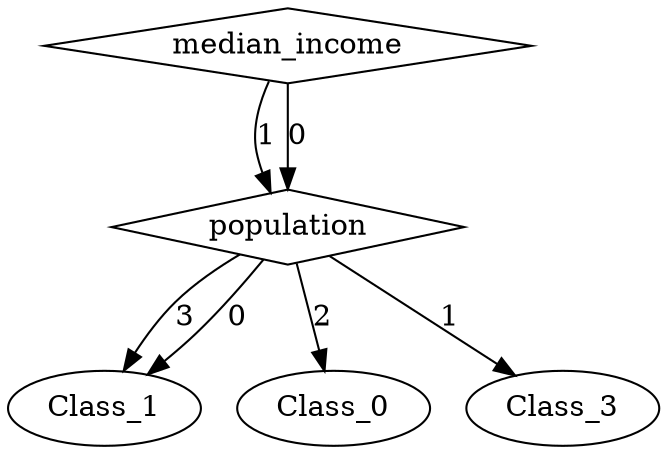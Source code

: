 digraph {
node [label=Class_1,style=""] Class_1
node [label=Class_0,style=""] Class_0
node [label=Class_3,style=""] Class_3
node [label=Class_1,style=""] Class_1
node [label=population,shape="diamond",style=""] 1
node [label=median_income,shape="diamond",style=""] 0

1 -> Class_1 [label="3"]
1 -> Class_0 [label="2"]
1 -> Class_3 [label="1"]
1 -> Class_1 [label="0"]
0 -> 1 [label="1"]
0 -> 1 [label="0"]
}